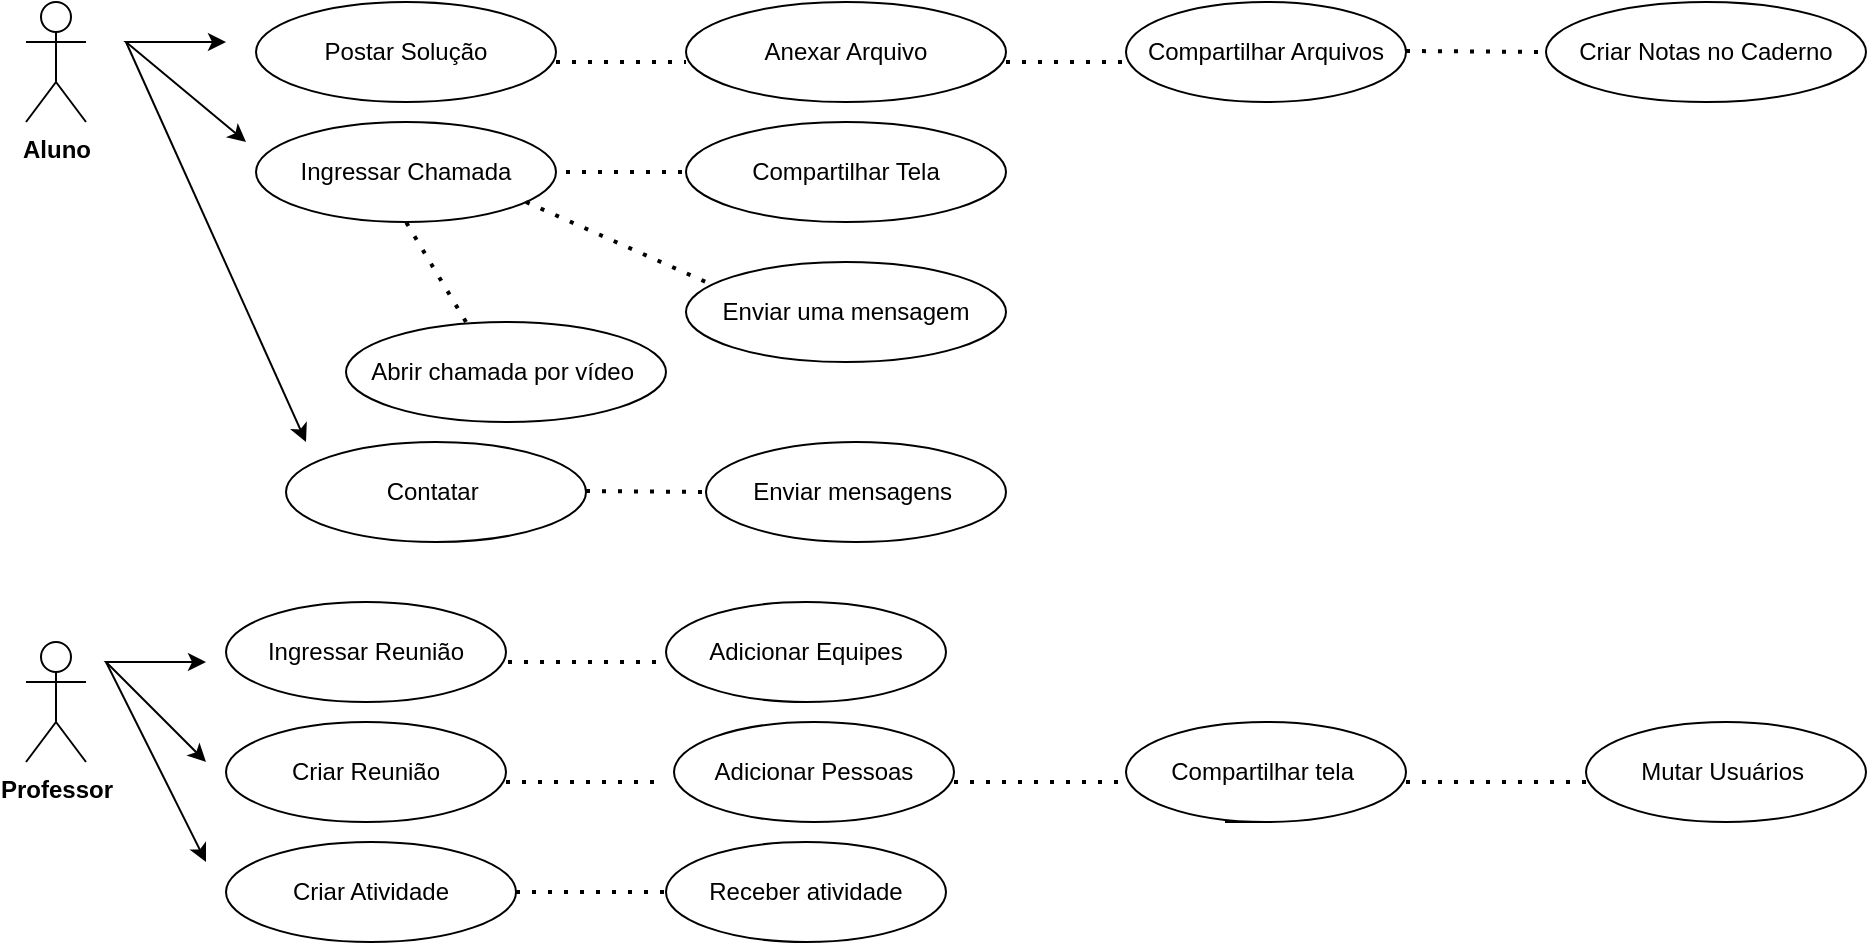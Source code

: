 <mxfile version="17.1.2" type="github">
  <diagram id="ev-IS49E887KY65rZzUE" name="Page-1">
    <mxGraphModel dx="1038" dy="547" grid="1" gridSize="10" guides="1" tooltips="1" connect="1" arrows="1" fold="1" page="1" pageScale="1" pageWidth="827" pageHeight="1169" math="0" shadow="0">
      <root>
        <mxCell id="0" />
        <mxCell id="1" parent="0" />
        <mxCell id="PeXdqCj9iYfmpQTanv59-1" value="&lt;b&gt;Aluno&lt;/b&gt;" style="shape=umlActor;verticalLabelPosition=bottom;verticalAlign=top;html=1;outlineConnect=0;" parent="1" vertex="1">
          <mxGeometry x="20" y="50" width="30" height="60" as="geometry" />
        </mxCell>
        <mxCell id="PeXdqCj9iYfmpQTanv59-6" value="" style="endArrow=classic;html=1;rounded=0;" parent="1" edge="1">
          <mxGeometry width="50" height="50" relative="1" as="geometry">
            <mxPoint x="70" y="70" as="sourcePoint" />
            <mxPoint x="120" y="70" as="targetPoint" />
          </mxGeometry>
        </mxCell>
        <mxCell id="PeXdqCj9iYfmpQTanv59-11" value="Postar Solução" style="ellipse;whiteSpace=wrap;html=1;" parent="1" vertex="1">
          <mxGeometry x="135" y="50" width="150" height="50" as="geometry" />
        </mxCell>
        <mxCell id="PeXdqCj9iYfmpQTanv59-13" value="" style="endArrow=classic;html=1;rounded=0;" parent="1" edge="1">
          <mxGeometry width="50" height="50" relative="1" as="geometry">
            <mxPoint x="80" y="70" as="sourcePoint" />
            <mxPoint x="130" y="120" as="targetPoint" />
            <Array as="points">
              <mxPoint x="70" y="70" />
            </Array>
          </mxGeometry>
        </mxCell>
        <mxCell id="PeXdqCj9iYfmpQTanv59-14" value="Ingressar Chamada" style="ellipse;whiteSpace=wrap;html=1;" parent="1" vertex="1">
          <mxGeometry x="135" y="110" width="150" height="50" as="geometry" />
        </mxCell>
        <mxCell id="PeXdqCj9iYfmpQTanv59-20" value="Anexar Arquivo" style="ellipse;whiteSpace=wrap;html=1;" parent="1" vertex="1">
          <mxGeometry x="350" y="50" width="160" height="50" as="geometry" />
        </mxCell>
        <mxCell id="PeXdqCj9iYfmpQTanv59-39" value="Enviar uma mensagem" style="ellipse;whiteSpace=wrap;html=1;" parent="1" vertex="1">
          <mxGeometry x="350" y="180" width="160" height="50" as="geometry" />
        </mxCell>
        <mxCell id="PeXdqCj9iYfmpQTanv59-41" value="Abrir chamada por vídeo&amp;nbsp;" style="ellipse;whiteSpace=wrap;html=1;" parent="1" vertex="1">
          <mxGeometry x="180" y="210" width="160" height="50" as="geometry" />
        </mxCell>
        <mxCell id="PeXdqCj9iYfmpQTanv59-43" value="" style="endArrow=none;dashed=1;html=1;dashPattern=1 3;strokeWidth=2;rounded=0;" parent="1" edge="1">
          <mxGeometry width="50" height="50" relative="1" as="geometry">
            <mxPoint x="270" y="150" as="sourcePoint" />
            <mxPoint x="360" y="190" as="targetPoint" />
          </mxGeometry>
        </mxCell>
        <mxCell id="PeXdqCj9iYfmpQTanv59-47" value="&lt;b&gt;Professor&lt;/b&gt;" style="shape=umlActor;verticalLabelPosition=bottom;verticalAlign=top;html=1;outlineConnect=0;" parent="1" vertex="1">
          <mxGeometry x="20" y="370" width="30" height="60" as="geometry" />
        </mxCell>
        <mxCell id="PeXdqCj9iYfmpQTanv59-48" value="" style="endArrow=classic;html=1;rounded=0;" parent="1" edge="1">
          <mxGeometry width="50" height="50" relative="1" as="geometry">
            <mxPoint x="60" y="380" as="sourcePoint" />
            <mxPoint x="110" y="380" as="targetPoint" />
          </mxGeometry>
        </mxCell>
        <mxCell id="PeXdqCj9iYfmpQTanv59-49" value="Ingressar Reunião" style="ellipse;whiteSpace=wrap;html=1;" parent="1" vertex="1">
          <mxGeometry x="120" y="350" width="140" height="50" as="geometry" />
        </mxCell>
        <mxCell id="PeXdqCj9iYfmpQTanv59-50" value="" style="endArrow=classic;html=1;rounded=0;" parent="1" edge="1">
          <mxGeometry width="50" height="50" relative="1" as="geometry">
            <mxPoint x="70" y="380" as="sourcePoint" />
            <mxPoint x="110" y="430" as="targetPoint" />
            <Array as="points">
              <mxPoint x="60" y="380" />
            </Array>
          </mxGeometry>
        </mxCell>
        <mxCell id="PeXdqCj9iYfmpQTanv59-51" value="Criar Reunião" style="ellipse;whiteSpace=wrap;html=1;" parent="1" vertex="1">
          <mxGeometry x="120" y="410" width="140" height="50" as="geometry" />
        </mxCell>
        <mxCell id="PeXdqCj9iYfmpQTanv59-54" value="Criar Atividade" style="ellipse;whiteSpace=wrap;html=1;" parent="1" vertex="1">
          <mxGeometry x="120" y="470" width="145" height="50" as="geometry" />
        </mxCell>
        <mxCell id="PeXdqCj9iYfmpQTanv59-69" value="" style="endArrow=none;dashed=1;html=1;dashPattern=1 3;strokeWidth=2;rounded=0;" parent="1" edge="1">
          <mxGeometry width="50" height="50" relative="1" as="geometry">
            <mxPoint x="240" y="210" as="sourcePoint" />
            <mxPoint x="210" y="160" as="targetPoint" />
          </mxGeometry>
        </mxCell>
        <mxCell id="PeXdqCj9iYfmpQTanv59-77" value="" style="endArrow=classic;html=1;rounded=0;" parent="1" edge="1">
          <mxGeometry width="50" height="50" relative="1" as="geometry">
            <mxPoint x="60" y="380" as="sourcePoint" />
            <mxPoint x="110" y="480" as="targetPoint" />
          </mxGeometry>
        </mxCell>
        <mxCell id="CEjFNDo7CflGFvm5ji_s-1" value="" style="endArrow=none;dashed=1;html=1;dashPattern=1 3;strokeWidth=2;rounded=0;entryX=0;entryY=0.5;entryDx=0;entryDy=0;" parent="1" target="CEjFNDo7CflGFvm5ji_s-10" edge="1">
          <mxGeometry width="50" height="50" relative="1" as="geometry">
            <mxPoint x="290" y="135" as="sourcePoint" />
            <mxPoint x="350" y="130" as="targetPoint" />
          </mxGeometry>
        </mxCell>
        <mxCell id="CEjFNDo7CflGFvm5ji_s-10" value="Compartilhar Tela" style="ellipse;whiteSpace=wrap;html=1;" parent="1" vertex="1">
          <mxGeometry x="350" y="110" width="160" height="50" as="geometry" />
        </mxCell>
        <mxCell id="CEjFNDo7CflGFvm5ji_s-12" value="" style="endArrow=none;dashed=1;html=1;dashPattern=1 3;strokeWidth=2;rounded=0;" parent="1" edge="1">
          <mxGeometry width="50" height="50" relative="1" as="geometry">
            <mxPoint x="285" y="80" as="sourcePoint" />
            <mxPoint x="350" y="80" as="targetPoint" />
          </mxGeometry>
        </mxCell>
        <mxCell id="CEjFNDo7CflGFvm5ji_s-14" value="" style="endArrow=none;dashed=1;html=1;dashPattern=1 3;strokeWidth=2;rounded=0;" parent="1" edge="1">
          <mxGeometry width="50" height="50" relative="1" as="geometry">
            <mxPoint x="265" y="495" as="sourcePoint" />
            <mxPoint x="340" y="495" as="targetPoint" />
          </mxGeometry>
        </mxCell>
        <mxCell id="CEjFNDo7CflGFvm5ji_s-15" value="Receber atividade" style="ellipse;whiteSpace=wrap;html=1;" parent="1" vertex="1">
          <mxGeometry x="340" y="470" width="140" height="50" as="geometry" />
        </mxCell>
        <mxCell id="CEjFNDo7CflGFvm5ji_s-17" value="Adicionar Pessoas" style="ellipse;whiteSpace=wrap;html=1;" parent="1" vertex="1">
          <mxGeometry x="344" y="410" width="140" height="50" as="geometry" />
        </mxCell>
        <mxCell id="CEjFNDo7CflGFvm5ji_s-19" style="edgeStyle=orthogonalEdgeStyle;rounded=0;orthogonalLoop=1;jettySize=auto;html=1;exitX=0.5;exitY=1;exitDx=0;exitDy=0;" parent="1" source="CEjFNDo7CflGFvm5ji_s-18" edge="1">
          <mxGeometry relative="1" as="geometry">
            <mxPoint x="620" y="440" as="targetPoint" />
          </mxGeometry>
        </mxCell>
        <mxCell id="CEjFNDo7CflGFvm5ji_s-18" value="Compartilhar tela&amp;nbsp;" style="ellipse;whiteSpace=wrap;html=1;" parent="1" vertex="1">
          <mxGeometry x="570" y="410" width="140" height="50" as="geometry" />
        </mxCell>
        <mxCell id="CEjFNDo7CflGFvm5ji_s-21" value="Mutar Usuários&amp;nbsp;" style="ellipse;whiteSpace=wrap;html=1;" parent="1" vertex="1">
          <mxGeometry x="800" y="410" width="140" height="50" as="geometry" />
        </mxCell>
        <mxCell id="CEjFNDo7CflGFvm5ji_s-24" value="" style="endArrow=none;dashed=1;html=1;dashPattern=1 3;strokeWidth=2;rounded=0;" parent="1" edge="1">
          <mxGeometry width="50" height="50" relative="1" as="geometry">
            <mxPoint x="260" y="440" as="sourcePoint" />
            <mxPoint x="340" y="440" as="targetPoint" />
          </mxGeometry>
        </mxCell>
        <mxCell id="CEjFNDo7CflGFvm5ji_s-25" value="" style="endArrow=none;dashed=1;html=1;dashPattern=1 3;strokeWidth=2;rounded=0;" parent="1" edge="1">
          <mxGeometry width="50" height="50" relative="1" as="geometry">
            <mxPoint x="484" y="440" as="sourcePoint" />
            <mxPoint x="570" y="440" as="targetPoint" />
          </mxGeometry>
        </mxCell>
        <mxCell id="CEjFNDo7CflGFvm5ji_s-26" value="" style="endArrow=none;dashed=1;html=1;dashPattern=1 3;strokeWidth=2;rounded=0;" parent="1" edge="1">
          <mxGeometry width="50" height="50" relative="1" as="geometry">
            <mxPoint x="710" y="440" as="sourcePoint" />
            <mxPoint x="800" y="440" as="targetPoint" />
          </mxGeometry>
        </mxCell>
        <mxCell id="CEjFNDo7CflGFvm5ji_s-28" value="" style="endArrow=none;dashed=1;html=1;dashPattern=1 3;strokeWidth=2;rounded=0;" parent="1" edge="1">
          <mxGeometry width="50" height="50" relative="1" as="geometry">
            <mxPoint x="510" y="80" as="sourcePoint" />
            <mxPoint x="570" y="80" as="targetPoint" />
          </mxGeometry>
        </mxCell>
        <mxCell id="CEjFNDo7CflGFvm5ji_s-30" value="Compartilhar Arquivos" style="ellipse;whiteSpace=wrap;html=1;" parent="1" vertex="1">
          <mxGeometry x="570" y="50" width="140" height="50" as="geometry" />
        </mxCell>
        <mxCell id="CEjFNDo7CflGFvm5ji_s-34" value="" style="endArrow=none;dashed=1;html=1;dashPattern=1 3;strokeWidth=2;rounded=0;" parent="1" edge="1">
          <mxGeometry width="50" height="50" relative="1" as="geometry">
            <mxPoint x="335" y="380" as="sourcePoint" />
            <mxPoint x="260" y="380" as="targetPoint" />
          </mxGeometry>
        </mxCell>
        <mxCell id="CEjFNDo7CflGFvm5ji_s-36" value="Adicionar Equipes" style="ellipse;whiteSpace=wrap;html=1;" parent="1" vertex="1">
          <mxGeometry x="340" y="350" width="140" height="50" as="geometry" />
        </mxCell>
        <mxCell id="qbvXDj3qIW_w4_QSdyIO-1" value="Criar Notas no Caderno" style="ellipse;whiteSpace=wrap;html=1;" parent="1" vertex="1">
          <mxGeometry x="780" y="50" width="160" height="50" as="geometry" />
        </mxCell>
        <mxCell id="qbvXDj3qIW_w4_QSdyIO-2" value="Contatar&amp;nbsp;" style="ellipse;whiteSpace=wrap;html=1;" parent="1" vertex="1">
          <mxGeometry x="150" y="270" width="150" height="50" as="geometry" />
        </mxCell>
        <mxCell id="qbvXDj3qIW_w4_QSdyIO-3" value="Enviar mensagens&amp;nbsp;" style="ellipse;whiteSpace=wrap;html=1;" parent="1" vertex="1">
          <mxGeometry x="360" y="270" width="150" height="50" as="geometry" />
        </mxCell>
        <mxCell id="qbvXDj3qIW_w4_QSdyIO-5" value="" style="endArrow=none;dashed=1;html=1;dashPattern=1 3;strokeWidth=2;rounded=0;entryX=0;entryY=0.5;entryDx=0;entryDy=0;" parent="1" target="qbvXDj3qIW_w4_QSdyIO-3" edge="1">
          <mxGeometry width="50" height="50" relative="1" as="geometry">
            <mxPoint x="300" y="294.5" as="sourcePoint" />
            <mxPoint x="360" y="300" as="targetPoint" />
            <Array as="points" />
          </mxGeometry>
        </mxCell>
        <mxCell id="qbvXDj3qIW_w4_QSdyIO-6" value="" style="endArrow=classic;html=1;rounded=0;" parent="1" edge="1">
          <mxGeometry width="50" height="50" relative="1" as="geometry">
            <mxPoint x="70" y="70" as="sourcePoint" />
            <mxPoint x="160" y="270" as="targetPoint" />
          </mxGeometry>
        </mxCell>
        <mxCell id="qbvXDj3qIW_w4_QSdyIO-7" value="" style="endArrow=none;dashed=1;html=1;dashPattern=1 3;strokeWidth=2;rounded=0;entryX=0;entryY=0.5;entryDx=0;entryDy=0;" parent="1" target="qbvXDj3qIW_w4_QSdyIO-1" edge="1">
          <mxGeometry width="50" height="50" relative="1" as="geometry">
            <mxPoint x="710" y="74.5" as="sourcePoint" />
            <mxPoint x="770" y="74.5" as="targetPoint" />
          </mxGeometry>
        </mxCell>
      </root>
    </mxGraphModel>
  </diagram>
</mxfile>
